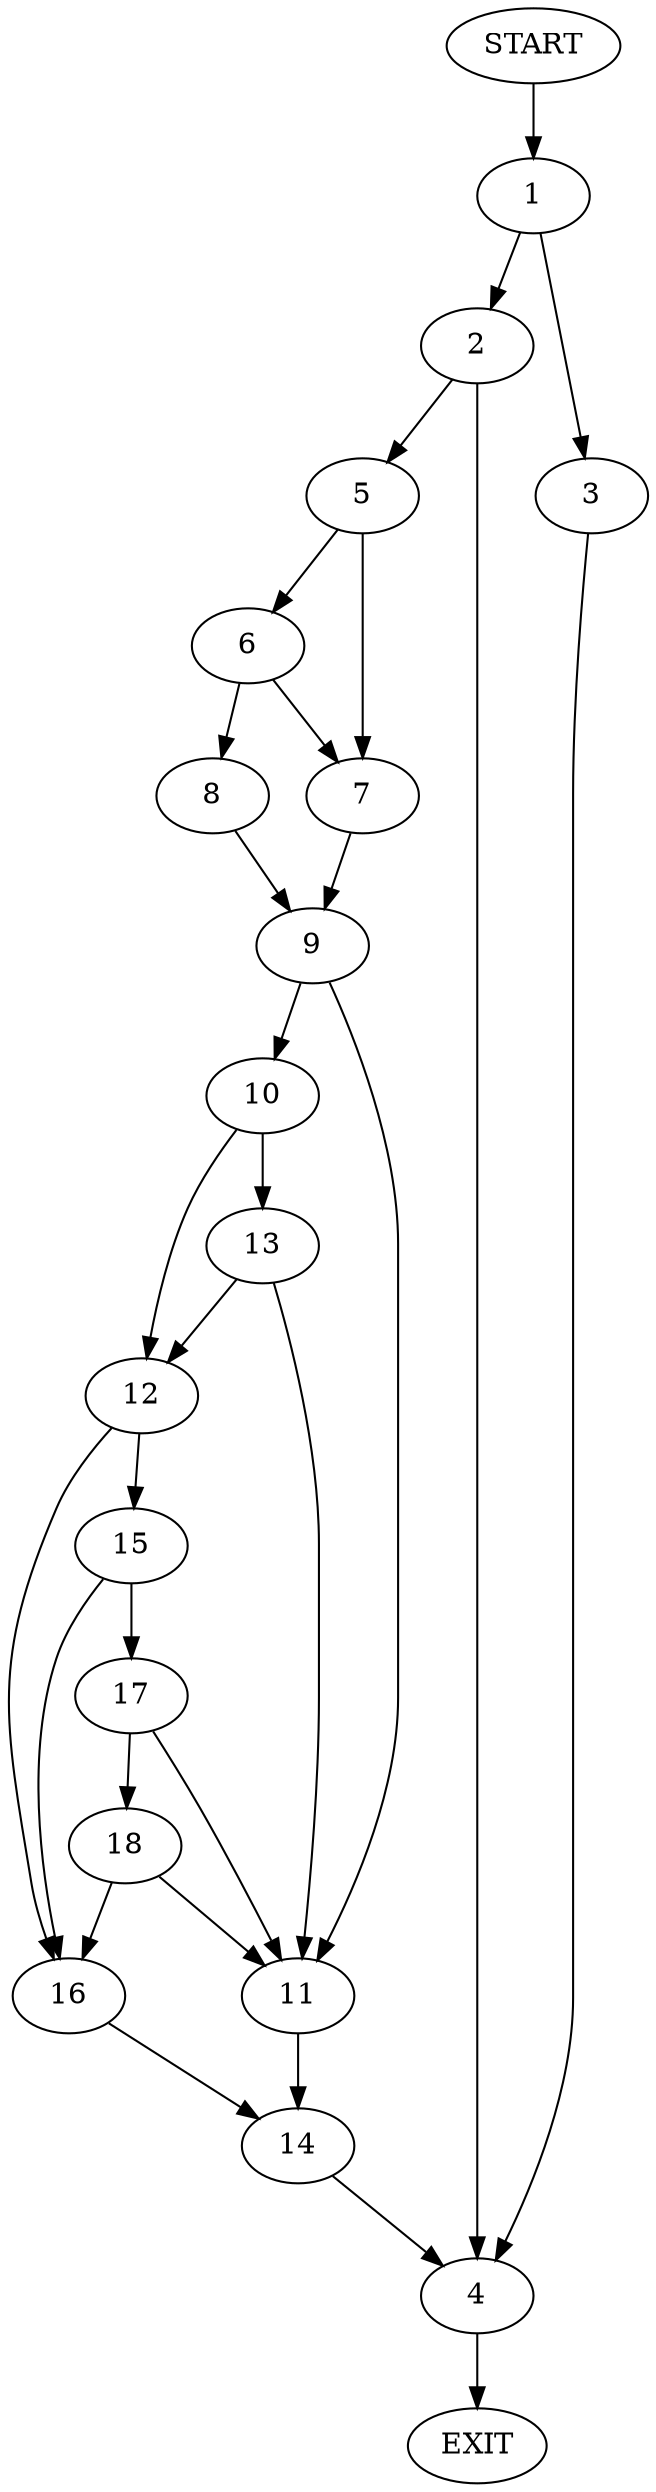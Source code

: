 digraph {
0 [label="START"];
1;
2;
3;
4;
5;
6;
7;
8;
9;
10;
11;
12;
13;
14;
15;
16;
17;
18;
19 [label="EXIT"];
0 -> 1;
1 -> 2;
1 -> 3;
3 -> 4;
2 -> 5;
2 -> 4;
4 -> 19;
5 -> 6;
5 -> 7;
6 -> 8;
6 -> 7;
7 -> 9;
8 -> 9;
9 -> 10;
9 -> 11;
10 -> 12;
10 -> 13;
11 -> 14;
13 -> 12;
13 -> 11;
12 -> 15;
12 -> 16;
15 -> 17;
15 -> 16;
16 -> 14;
17 -> 18;
17 -> 11;
18 -> 11;
18 -> 16;
14 -> 4;
}